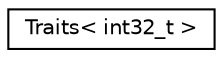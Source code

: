 digraph "Graphical Class Hierarchy"
{
  edge [fontname="Helvetica",fontsize="10",labelfontname="Helvetica",labelfontsize="10"];
  node [fontname="Helvetica",fontsize="10",shape=record];
  rankdir="LR";
  Node0 [label="Traits\< int32_t \>",height=0.2,width=0.4,color="black", fillcolor="white", style="filled",URL="$structTraits_3_01int32__t_01_4.html"];
}
